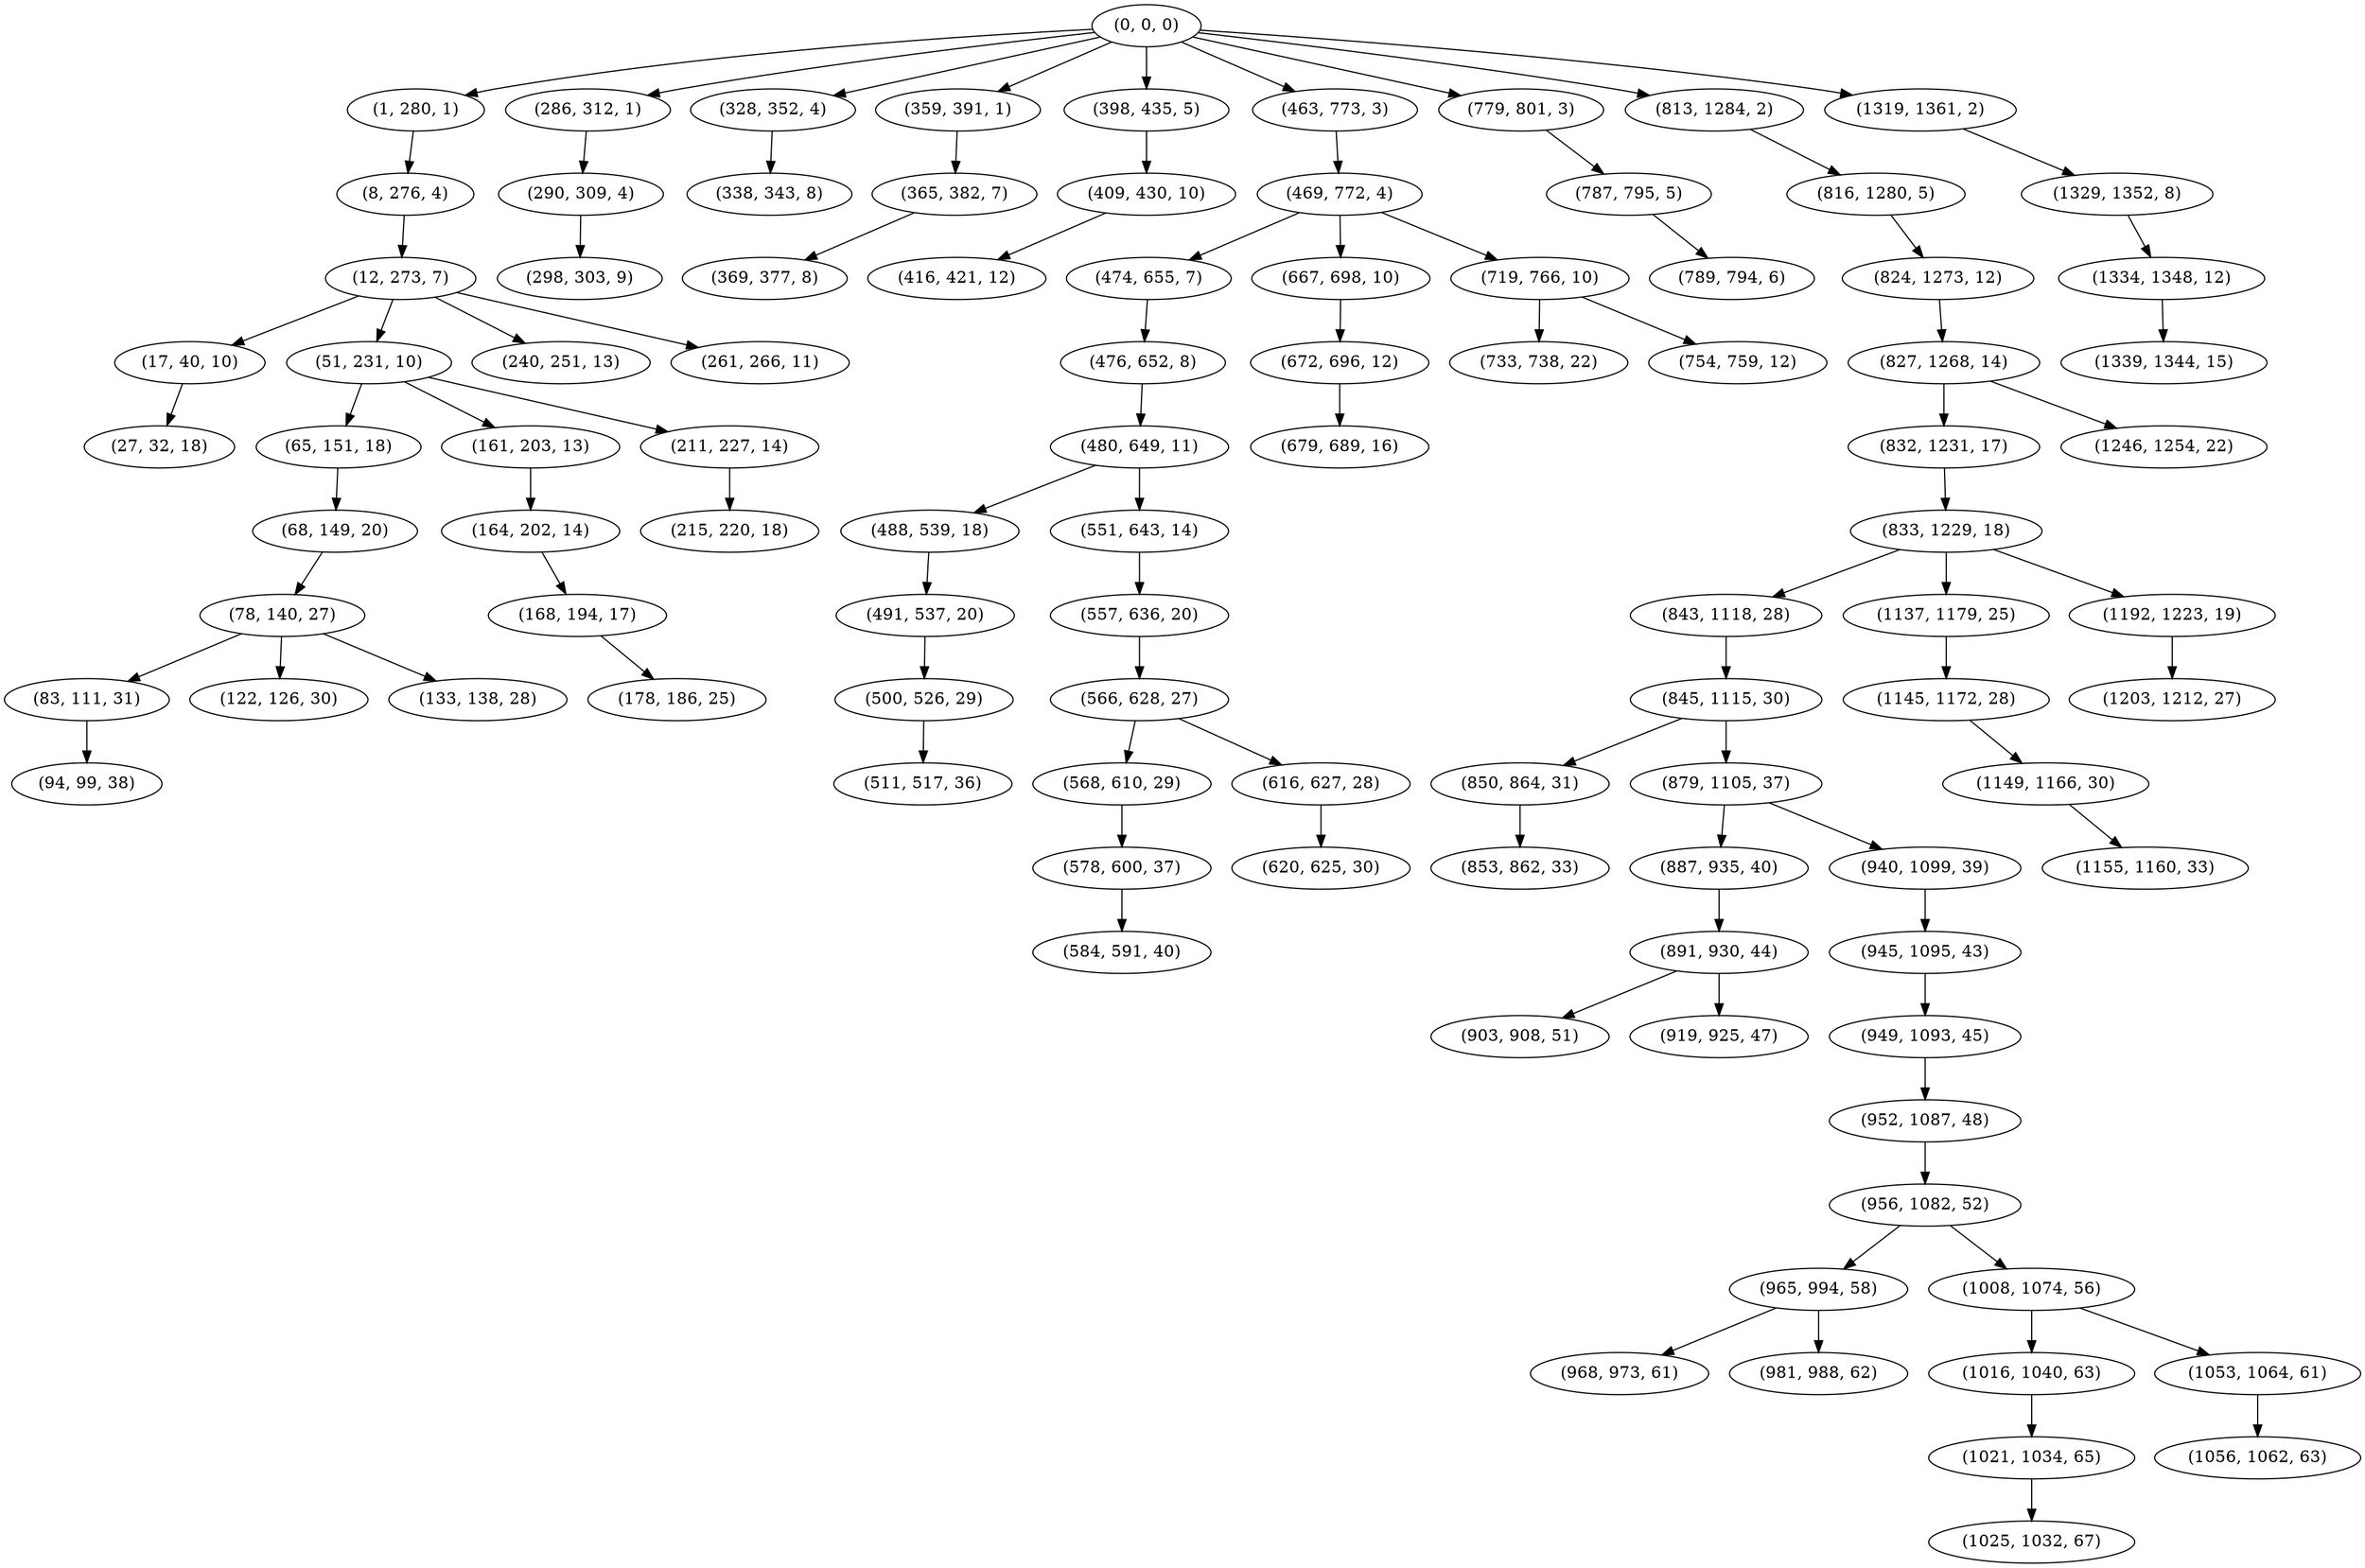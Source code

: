 digraph tree {
    "(0, 0, 0)";
    "(1, 280, 1)";
    "(8, 276, 4)";
    "(12, 273, 7)";
    "(17, 40, 10)";
    "(27, 32, 18)";
    "(51, 231, 10)";
    "(65, 151, 18)";
    "(68, 149, 20)";
    "(78, 140, 27)";
    "(83, 111, 31)";
    "(94, 99, 38)";
    "(122, 126, 30)";
    "(133, 138, 28)";
    "(161, 203, 13)";
    "(164, 202, 14)";
    "(168, 194, 17)";
    "(178, 186, 25)";
    "(211, 227, 14)";
    "(215, 220, 18)";
    "(240, 251, 13)";
    "(261, 266, 11)";
    "(286, 312, 1)";
    "(290, 309, 4)";
    "(298, 303, 9)";
    "(328, 352, 4)";
    "(338, 343, 8)";
    "(359, 391, 1)";
    "(365, 382, 7)";
    "(369, 377, 8)";
    "(398, 435, 5)";
    "(409, 430, 10)";
    "(416, 421, 12)";
    "(463, 773, 3)";
    "(469, 772, 4)";
    "(474, 655, 7)";
    "(476, 652, 8)";
    "(480, 649, 11)";
    "(488, 539, 18)";
    "(491, 537, 20)";
    "(500, 526, 29)";
    "(511, 517, 36)";
    "(551, 643, 14)";
    "(557, 636, 20)";
    "(566, 628, 27)";
    "(568, 610, 29)";
    "(578, 600, 37)";
    "(584, 591, 40)";
    "(616, 627, 28)";
    "(620, 625, 30)";
    "(667, 698, 10)";
    "(672, 696, 12)";
    "(679, 689, 16)";
    "(719, 766, 10)";
    "(733, 738, 22)";
    "(754, 759, 12)";
    "(779, 801, 3)";
    "(787, 795, 5)";
    "(789, 794, 6)";
    "(813, 1284, 2)";
    "(816, 1280, 5)";
    "(824, 1273, 12)";
    "(827, 1268, 14)";
    "(832, 1231, 17)";
    "(833, 1229, 18)";
    "(843, 1118, 28)";
    "(845, 1115, 30)";
    "(850, 864, 31)";
    "(853, 862, 33)";
    "(879, 1105, 37)";
    "(887, 935, 40)";
    "(891, 930, 44)";
    "(903, 908, 51)";
    "(919, 925, 47)";
    "(940, 1099, 39)";
    "(945, 1095, 43)";
    "(949, 1093, 45)";
    "(952, 1087, 48)";
    "(956, 1082, 52)";
    "(965, 994, 58)";
    "(968, 973, 61)";
    "(981, 988, 62)";
    "(1008, 1074, 56)";
    "(1016, 1040, 63)";
    "(1021, 1034, 65)";
    "(1025, 1032, 67)";
    "(1053, 1064, 61)";
    "(1056, 1062, 63)";
    "(1137, 1179, 25)";
    "(1145, 1172, 28)";
    "(1149, 1166, 30)";
    "(1155, 1160, 33)";
    "(1192, 1223, 19)";
    "(1203, 1212, 27)";
    "(1246, 1254, 22)";
    "(1319, 1361, 2)";
    "(1329, 1352, 8)";
    "(1334, 1348, 12)";
    "(1339, 1344, 15)";
    "(0, 0, 0)" -> "(1, 280, 1)";
    "(0, 0, 0)" -> "(286, 312, 1)";
    "(0, 0, 0)" -> "(328, 352, 4)";
    "(0, 0, 0)" -> "(359, 391, 1)";
    "(0, 0, 0)" -> "(398, 435, 5)";
    "(0, 0, 0)" -> "(463, 773, 3)";
    "(0, 0, 0)" -> "(779, 801, 3)";
    "(0, 0, 0)" -> "(813, 1284, 2)";
    "(0, 0, 0)" -> "(1319, 1361, 2)";
    "(1, 280, 1)" -> "(8, 276, 4)";
    "(8, 276, 4)" -> "(12, 273, 7)";
    "(12, 273, 7)" -> "(17, 40, 10)";
    "(12, 273, 7)" -> "(51, 231, 10)";
    "(12, 273, 7)" -> "(240, 251, 13)";
    "(12, 273, 7)" -> "(261, 266, 11)";
    "(17, 40, 10)" -> "(27, 32, 18)";
    "(51, 231, 10)" -> "(65, 151, 18)";
    "(51, 231, 10)" -> "(161, 203, 13)";
    "(51, 231, 10)" -> "(211, 227, 14)";
    "(65, 151, 18)" -> "(68, 149, 20)";
    "(68, 149, 20)" -> "(78, 140, 27)";
    "(78, 140, 27)" -> "(83, 111, 31)";
    "(78, 140, 27)" -> "(122, 126, 30)";
    "(78, 140, 27)" -> "(133, 138, 28)";
    "(83, 111, 31)" -> "(94, 99, 38)";
    "(161, 203, 13)" -> "(164, 202, 14)";
    "(164, 202, 14)" -> "(168, 194, 17)";
    "(168, 194, 17)" -> "(178, 186, 25)";
    "(211, 227, 14)" -> "(215, 220, 18)";
    "(286, 312, 1)" -> "(290, 309, 4)";
    "(290, 309, 4)" -> "(298, 303, 9)";
    "(328, 352, 4)" -> "(338, 343, 8)";
    "(359, 391, 1)" -> "(365, 382, 7)";
    "(365, 382, 7)" -> "(369, 377, 8)";
    "(398, 435, 5)" -> "(409, 430, 10)";
    "(409, 430, 10)" -> "(416, 421, 12)";
    "(463, 773, 3)" -> "(469, 772, 4)";
    "(469, 772, 4)" -> "(474, 655, 7)";
    "(469, 772, 4)" -> "(667, 698, 10)";
    "(469, 772, 4)" -> "(719, 766, 10)";
    "(474, 655, 7)" -> "(476, 652, 8)";
    "(476, 652, 8)" -> "(480, 649, 11)";
    "(480, 649, 11)" -> "(488, 539, 18)";
    "(480, 649, 11)" -> "(551, 643, 14)";
    "(488, 539, 18)" -> "(491, 537, 20)";
    "(491, 537, 20)" -> "(500, 526, 29)";
    "(500, 526, 29)" -> "(511, 517, 36)";
    "(551, 643, 14)" -> "(557, 636, 20)";
    "(557, 636, 20)" -> "(566, 628, 27)";
    "(566, 628, 27)" -> "(568, 610, 29)";
    "(566, 628, 27)" -> "(616, 627, 28)";
    "(568, 610, 29)" -> "(578, 600, 37)";
    "(578, 600, 37)" -> "(584, 591, 40)";
    "(616, 627, 28)" -> "(620, 625, 30)";
    "(667, 698, 10)" -> "(672, 696, 12)";
    "(672, 696, 12)" -> "(679, 689, 16)";
    "(719, 766, 10)" -> "(733, 738, 22)";
    "(719, 766, 10)" -> "(754, 759, 12)";
    "(779, 801, 3)" -> "(787, 795, 5)";
    "(787, 795, 5)" -> "(789, 794, 6)";
    "(813, 1284, 2)" -> "(816, 1280, 5)";
    "(816, 1280, 5)" -> "(824, 1273, 12)";
    "(824, 1273, 12)" -> "(827, 1268, 14)";
    "(827, 1268, 14)" -> "(832, 1231, 17)";
    "(827, 1268, 14)" -> "(1246, 1254, 22)";
    "(832, 1231, 17)" -> "(833, 1229, 18)";
    "(833, 1229, 18)" -> "(843, 1118, 28)";
    "(833, 1229, 18)" -> "(1137, 1179, 25)";
    "(833, 1229, 18)" -> "(1192, 1223, 19)";
    "(843, 1118, 28)" -> "(845, 1115, 30)";
    "(845, 1115, 30)" -> "(850, 864, 31)";
    "(845, 1115, 30)" -> "(879, 1105, 37)";
    "(850, 864, 31)" -> "(853, 862, 33)";
    "(879, 1105, 37)" -> "(887, 935, 40)";
    "(879, 1105, 37)" -> "(940, 1099, 39)";
    "(887, 935, 40)" -> "(891, 930, 44)";
    "(891, 930, 44)" -> "(903, 908, 51)";
    "(891, 930, 44)" -> "(919, 925, 47)";
    "(940, 1099, 39)" -> "(945, 1095, 43)";
    "(945, 1095, 43)" -> "(949, 1093, 45)";
    "(949, 1093, 45)" -> "(952, 1087, 48)";
    "(952, 1087, 48)" -> "(956, 1082, 52)";
    "(956, 1082, 52)" -> "(965, 994, 58)";
    "(956, 1082, 52)" -> "(1008, 1074, 56)";
    "(965, 994, 58)" -> "(968, 973, 61)";
    "(965, 994, 58)" -> "(981, 988, 62)";
    "(1008, 1074, 56)" -> "(1016, 1040, 63)";
    "(1008, 1074, 56)" -> "(1053, 1064, 61)";
    "(1016, 1040, 63)" -> "(1021, 1034, 65)";
    "(1021, 1034, 65)" -> "(1025, 1032, 67)";
    "(1053, 1064, 61)" -> "(1056, 1062, 63)";
    "(1137, 1179, 25)" -> "(1145, 1172, 28)";
    "(1145, 1172, 28)" -> "(1149, 1166, 30)";
    "(1149, 1166, 30)" -> "(1155, 1160, 33)";
    "(1192, 1223, 19)" -> "(1203, 1212, 27)";
    "(1319, 1361, 2)" -> "(1329, 1352, 8)";
    "(1329, 1352, 8)" -> "(1334, 1348, 12)";
    "(1334, 1348, 12)" -> "(1339, 1344, 15)";
}
